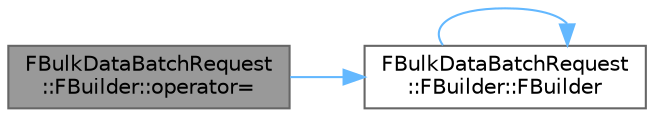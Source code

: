 digraph "FBulkDataBatchRequest::FBuilder::operator="
{
 // INTERACTIVE_SVG=YES
 // LATEX_PDF_SIZE
  bgcolor="transparent";
  edge [fontname=Helvetica,fontsize=10,labelfontname=Helvetica,labelfontsize=10];
  node [fontname=Helvetica,fontsize=10,shape=box,height=0.2,width=0.4];
  rankdir="LR";
  Node1 [id="Node000001",label="FBulkDataBatchRequest\l::FBuilder::operator=",height=0.2,width=0.4,color="gray40", fillcolor="grey60", style="filled", fontcolor="black",tooltip=" "];
  Node1 -> Node2 [id="edge1_Node000001_Node000002",color="steelblue1",style="solid",tooltip=" "];
  Node2 [id="Node000002",label="FBulkDataBatchRequest\l::FBuilder::FBuilder",height=0.2,width=0.4,color="grey40", fillcolor="white", style="filled",URL="$d4/d6a/classFBulkDataBatchRequest_1_1FBuilder.html#a902f74535f3f95568eb5294745cd4a89",tooltip=" "];
  Node2 -> Node2 [id="edge2_Node000002_Node000002",color="steelblue1",style="solid",tooltip=" "];
}
